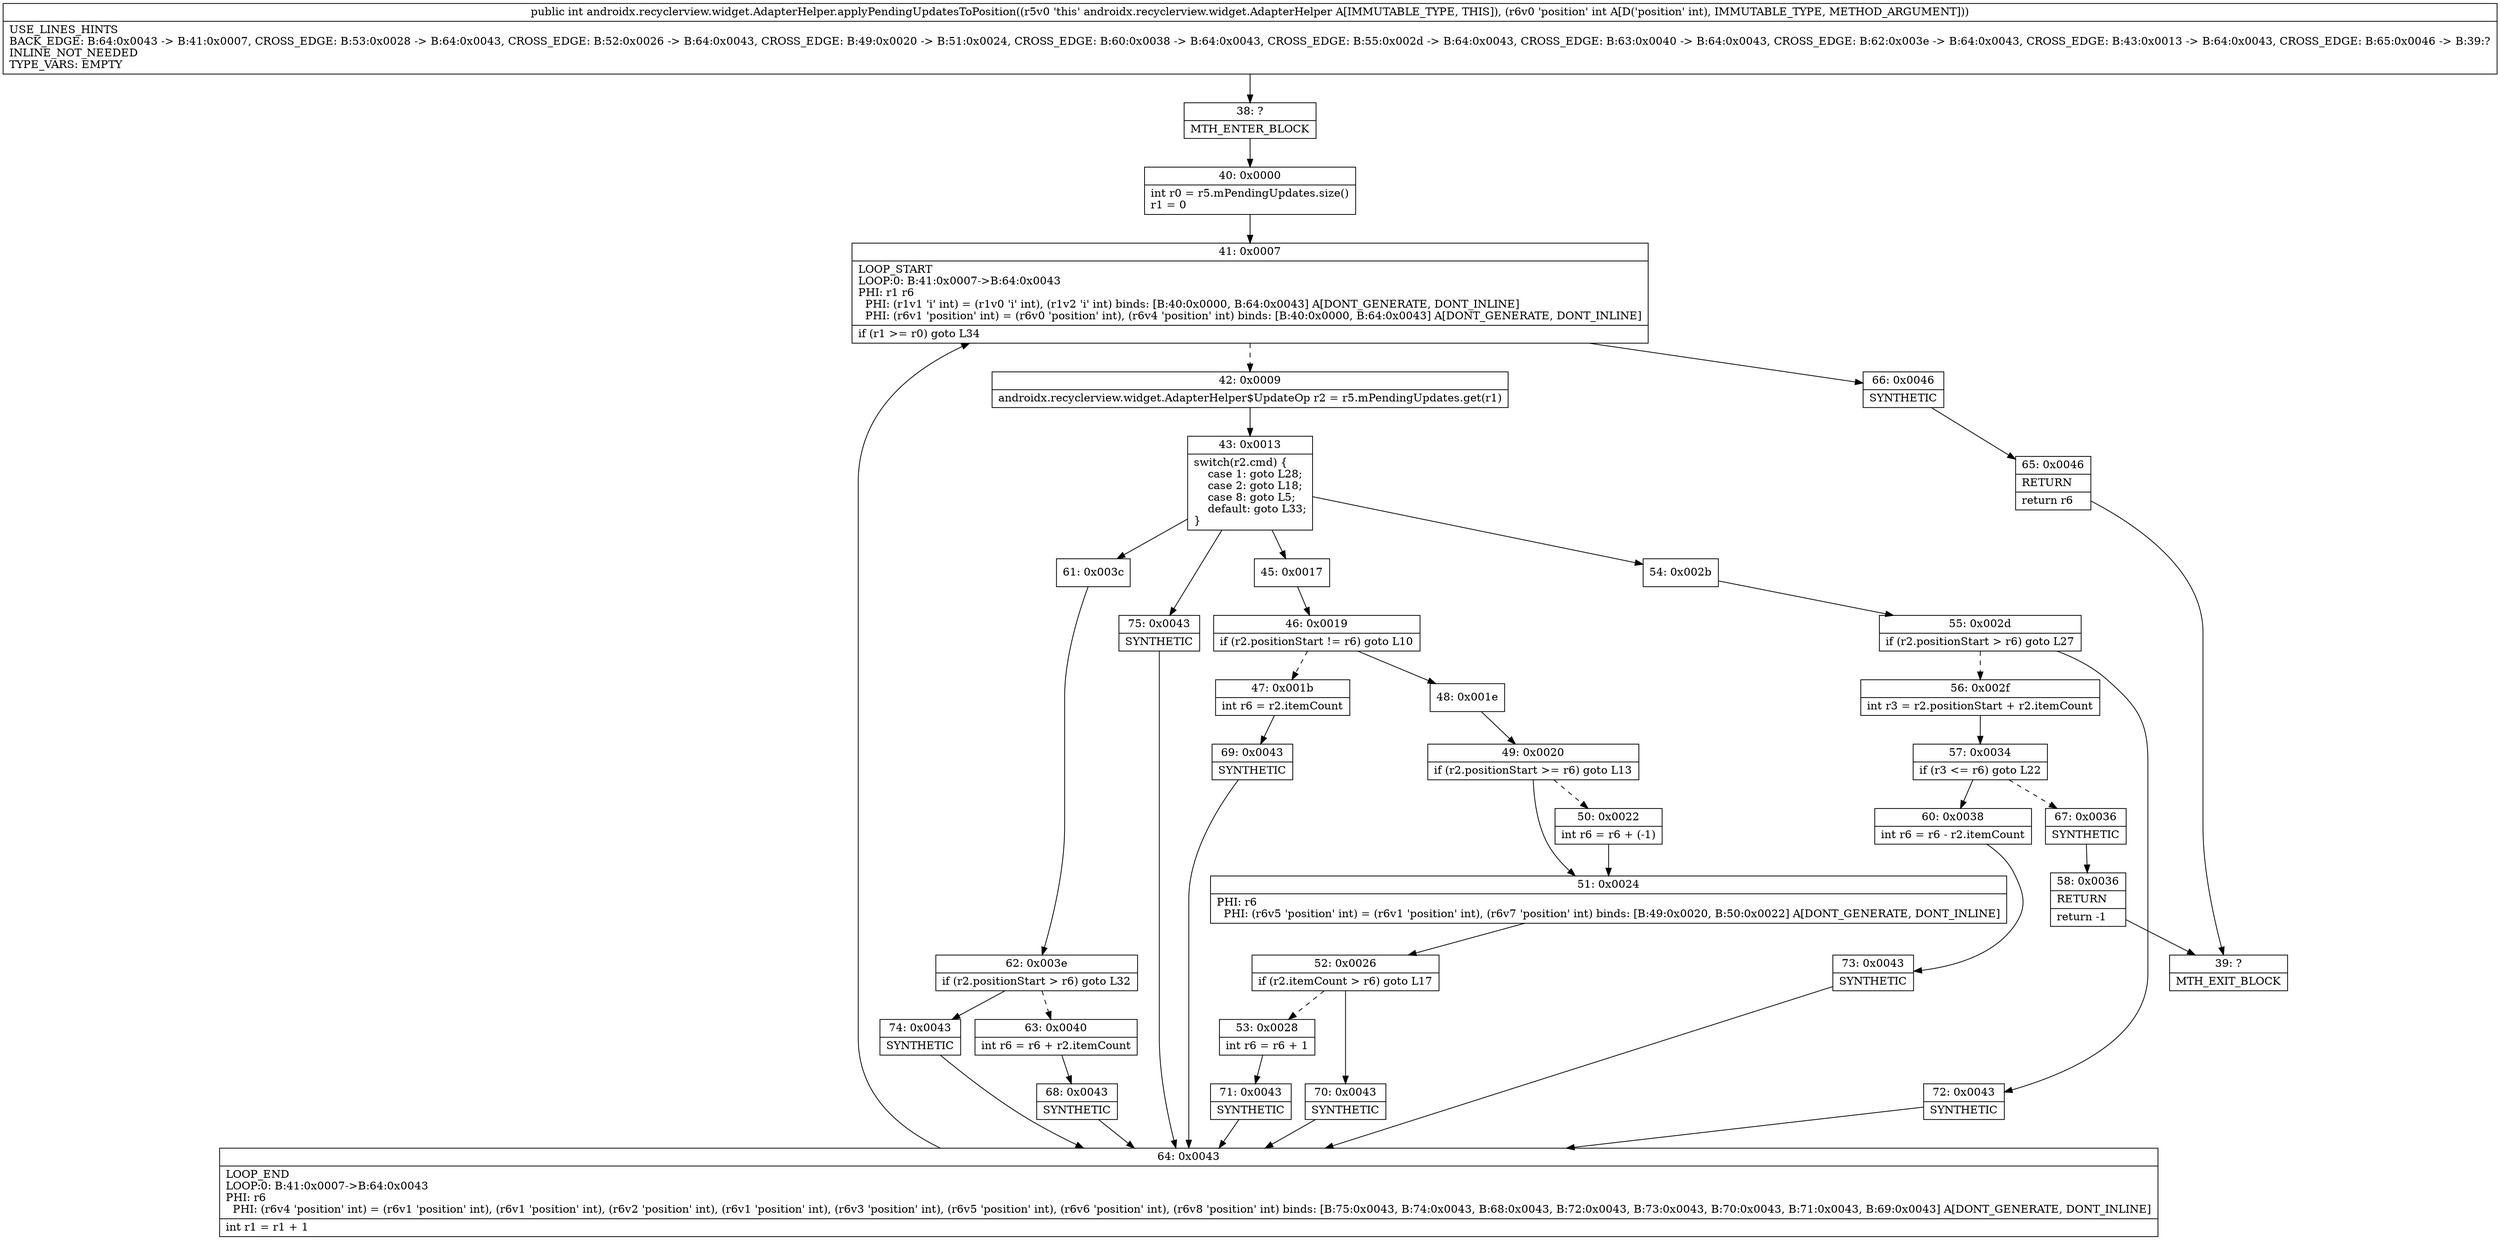 digraph "CFG forandroidx.recyclerview.widget.AdapterHelper.applyPendingUpdatesToPosition(I)I" {
Node_38 [shape=record,label="{38\:\ ?|MTH_ENTER_BLOCK\l}"];
Node_40 [shape=record,label="{40\:\ 0x0000|int r0 = r5.mPendingUpdates.size()\lr1 = 0\l}"];
Node_41 [shape=record,label="{41\:\ 0x0007|LOOP_START\lLOOP:0: B:41:0x0007\-\>B:64:0x0043\lPHI: r1 r6 \l  PHI: (r1v1 'i' int) = (r1v0 'i' int), (r1v2 'i' int) binds: [B:40:0x0000, B:64:0x0043] A[DONT_GENERATE, DONT_INLINE]\l  PHI: (r6v1 'position' int) = (r6v0 'position' int), (r6v4 'position' int) binds: [B:40:0x0000, B:64:0x0043] A[DONT_GENERATE, DONT_INLINE]\l|if (r1 \>= r0) goto L34\l}"];
Node_42 [shape=record,label="{42\:\ 0x0009|androidx.recyclerview.widget.AdapterHelper$UpdateOp r2 = r5.mPendingUpdates.get(r1)\l}"];
Node_43 [shape=record,label="{43\:\ 0x0013|switch(r2.cmd) \{\l    case 1: goto L28;\l    case 2: goto L18;\l    case 8: goto L5;\l    default: goto L33;\l\}\l}"];
Node_45 [shape=record,label="{45\:\ 0x0017}"];
Node_46 [shape=record,label="{46\:\ 0x0019|if (r2.positionStart != r6) goto L10\l}"];
Node_47 [shape=record,label="{47\:\ 0x001b|int r6 = r2.itemCount\l}"];
Node_69 [shape=record,label="{69\:\ 0x0043|SYNTHETIC\l}"];
Node_64 [shape=record,label="{64\:\ 0x0043|LOOP_END\lLOOP:0: B:41:0x0007\-\>B:64:0x0043\lPHI: r6 \l  PHI: (r6v4 'position' int) = (r6v1 'position' int), (r6v1 'position' int), (r6v2 'position' int), (r6v1 'position' int), (r6v3 'position' int), (r6v5 'position' int), (r6v6 'position' int), (r6v8 'position' int) binds: [B:75:0x0043, B:74:0x0043, B:68:0x0043, B:72:0x0043, B:73:0x0043, B:70:0x0043, B:71:0x0043, B:69:0x0043] A[DONT_GENERATE, DONT_INLINE]\l|int r1 = r1 + 1\l}"];
Node_48 [shape=record,label="{48\:\ 0x001e}"];
Node_49 [shape=record,label="{49\:\ 0x0020|if (r2.positionStart \>= r6) goto L13\l}"];
Node_50 [shape=record,label="{50\:\ 0x0022|int r6 = r6 + (\-1)\l}"];
Node_51 [shape=record,label="{51\:\ 0x0024|PHI: r6 \l  PHI: (r6v5 'position' int) = (r6v1 'position' int), (r6v7 'position' int) binds: [B:49:0x0020, B:50:0x0022] A[DONT_GENERATE, DONT_INLINE]\l}"];
Node_52 [shape=record,label="{52\:\ 0x0026|if (r2.itemCount \> r6) goto L17\l}"];
Node_53 [shape=record,label="{53\:\ 0x0028|int r6 = r6 + 1\l}"];
Node_71 [shape=record,label="{71\:\ 0x0043|SYNTHETIC\l}"];
Node_70 [shape=record,label="{70\:\ 0x0043|SYNTHETIC\l}"];
Node_54 [shape=record,label="{54\:\ 0x002b}"];
Node_55 [shape=record,label="{55\:\ 0x002d|if (r2.positionStart \> r6) goto L27\l}"];
Node_56 [shape=record,label="{56\:\ 0x002f|int r3 = r2.positionStart + r2.itemCount\l}"];
Node_57 [shape=record,label="{57\:\ 0x0034|if (r3 \<= r6) goto L22\l}"];
Node_60 [shape=record,label="{60\:\ 0x0038|int r6 = r6 \- r2.itemCount\l}"];
Node_73 [shape=record,label="{73\:\ 0x0043|SYNTHETIC\l}"];
Node_67 [shape=record,label="{67\:\ 0x0036|SYNTHETIC\l}"];
Node_58 [shape=record,label="{58\:\ 0x0036|RETURN\l|return \-1\l}"];
Node_39 [shape=record,label="{39\:\ ?|MTH_EXIT_BLOCK\l}"];
Node_72 [shape=record,label="{72\:\ 0x0043|SYNTHETIC\l}"];
Node_61 [shape=record,label="{61\:\ 0x003c}"];
Node_62 [shape=record,label="{62\:\ 0x003e|if (r2.positionStart \> r6) goto L32\l}"];
Node_63 [shape=record,label="{63\:\ 0x0040|int r6 = r6 + r2.itemCount\l}"];
Node_68 [shape=record,label="{68\:\ 0x0043|SYNTHETIC\l}"];
Node_74 [shape=record,label="{74\:\ 0x0043|SYNTHETIC\l}"];
Node_75 [shape=record,label="{75\:\ 0x0043|SYNTHETIC\l}"];
Node_66 [shape=record,label="{66\:\ 0x0046|SYNTHETIC\l}"];
Node_65 [shape=record,label="{65\:\ 0x0046|RETURN\l|return r6\l}"];
MethodNode[shape=record,label="{public int androidx.recyclerview.widget.AdapterHelper.applyPendingUpdatesToPosition((r5v0 'this' androidx.recyclerview.widget.AdapterHelper A[IMMUTABLE_TYPE, THIS]), (r6v0 'position' int A[D('position' int), IMMUTABLE_TYPE, METHOD_ARGUMENT]))  | USE_LINES_HINTS\lBACK_EDGE: B:64:0x0043 \-\> B:41:0x0007, CROSS_EDGE: B:53:0x0028 \-\> B:64:0x0043, CROSS_EDGE: B:52:0x0026 \-\> B:64:0x0043, CROSS_EDGE: B:49:0x0020 \-\> B:51:0x0024, CROSS_EDGE: B:60:0x0038 \-\> B:64:0x0043, CROSS_EDGE: B:55:0x002d \-\> B:64:0x0043, CROSS_EDGE: B:63:0x0040 \-\> B:64:0x0043, CROSS_EDGE: B:62:0x003e \-\> B:64:0x0043, CROSS_EDGE: B:43:0x0013 \-\> B:64:0x0043, CROSS_EDGE: B:65:0x0046 \-\> B:39:?\lINLINE_NOT_NEEDED\lTYPE_VARS: EMPTY\l}"];
MethodNode -> Node_38;Node_38 -> Node_40;
Node_40 -> Node_41;
Node_41 -> Node_42[style=dashed];
Node_41 -> Node_66;
Node_42 -> Node_43;
Node_43 -> Node_45;
Node_43 -> Node_54;
Node_43 -> Node_61;
Node_43 -> Node_75;
Node_45 -> Node_46;
Node_46 -> Node_47[style=dashed];
Node_46 -> Node_48;
Node_47 -> Node_69;
Node_69 -> Node_64;
Node_64 -> Node_41;
Node_48 -> Node_49;
Node_49 -> Node_50[style=dashed];
Node_49 -> Node_51;
Node_50 -> Node_51;
Node_51 -> Node_52;
Node_52 -> Node_53[style=dashed];
Node_52 -> Node_70;
Node_53 -> Node_71;
Node_71 -> Node_64;
Node_70 -> Node_64;
Node_54 -> Node_55;
Node_55 -> Node_56[style=dashed];
Node_55 -> Node_72;
Node_56 -> Node_57;
Node_57 -> Node_60;
Node_57 -> Node_67[style=dashed];
Node_60 -> Node_73;
Node_73 -> Node_64;
Node_67 -> Node_58;
Node_58 -> Node_39;
Node_72 -> Node_64;
Node_61 -> Node_62;
Node_62 -> Node_63[style=dashed];
Node_62 -> Node_74;
Node_63 -> Node_68;
Node_68 -> Node_64;
Node_74 -> Node_64;
Node_75 -> Node_64;
Node_66 -> Node_65;
Node_65 -> Node_39;
}

